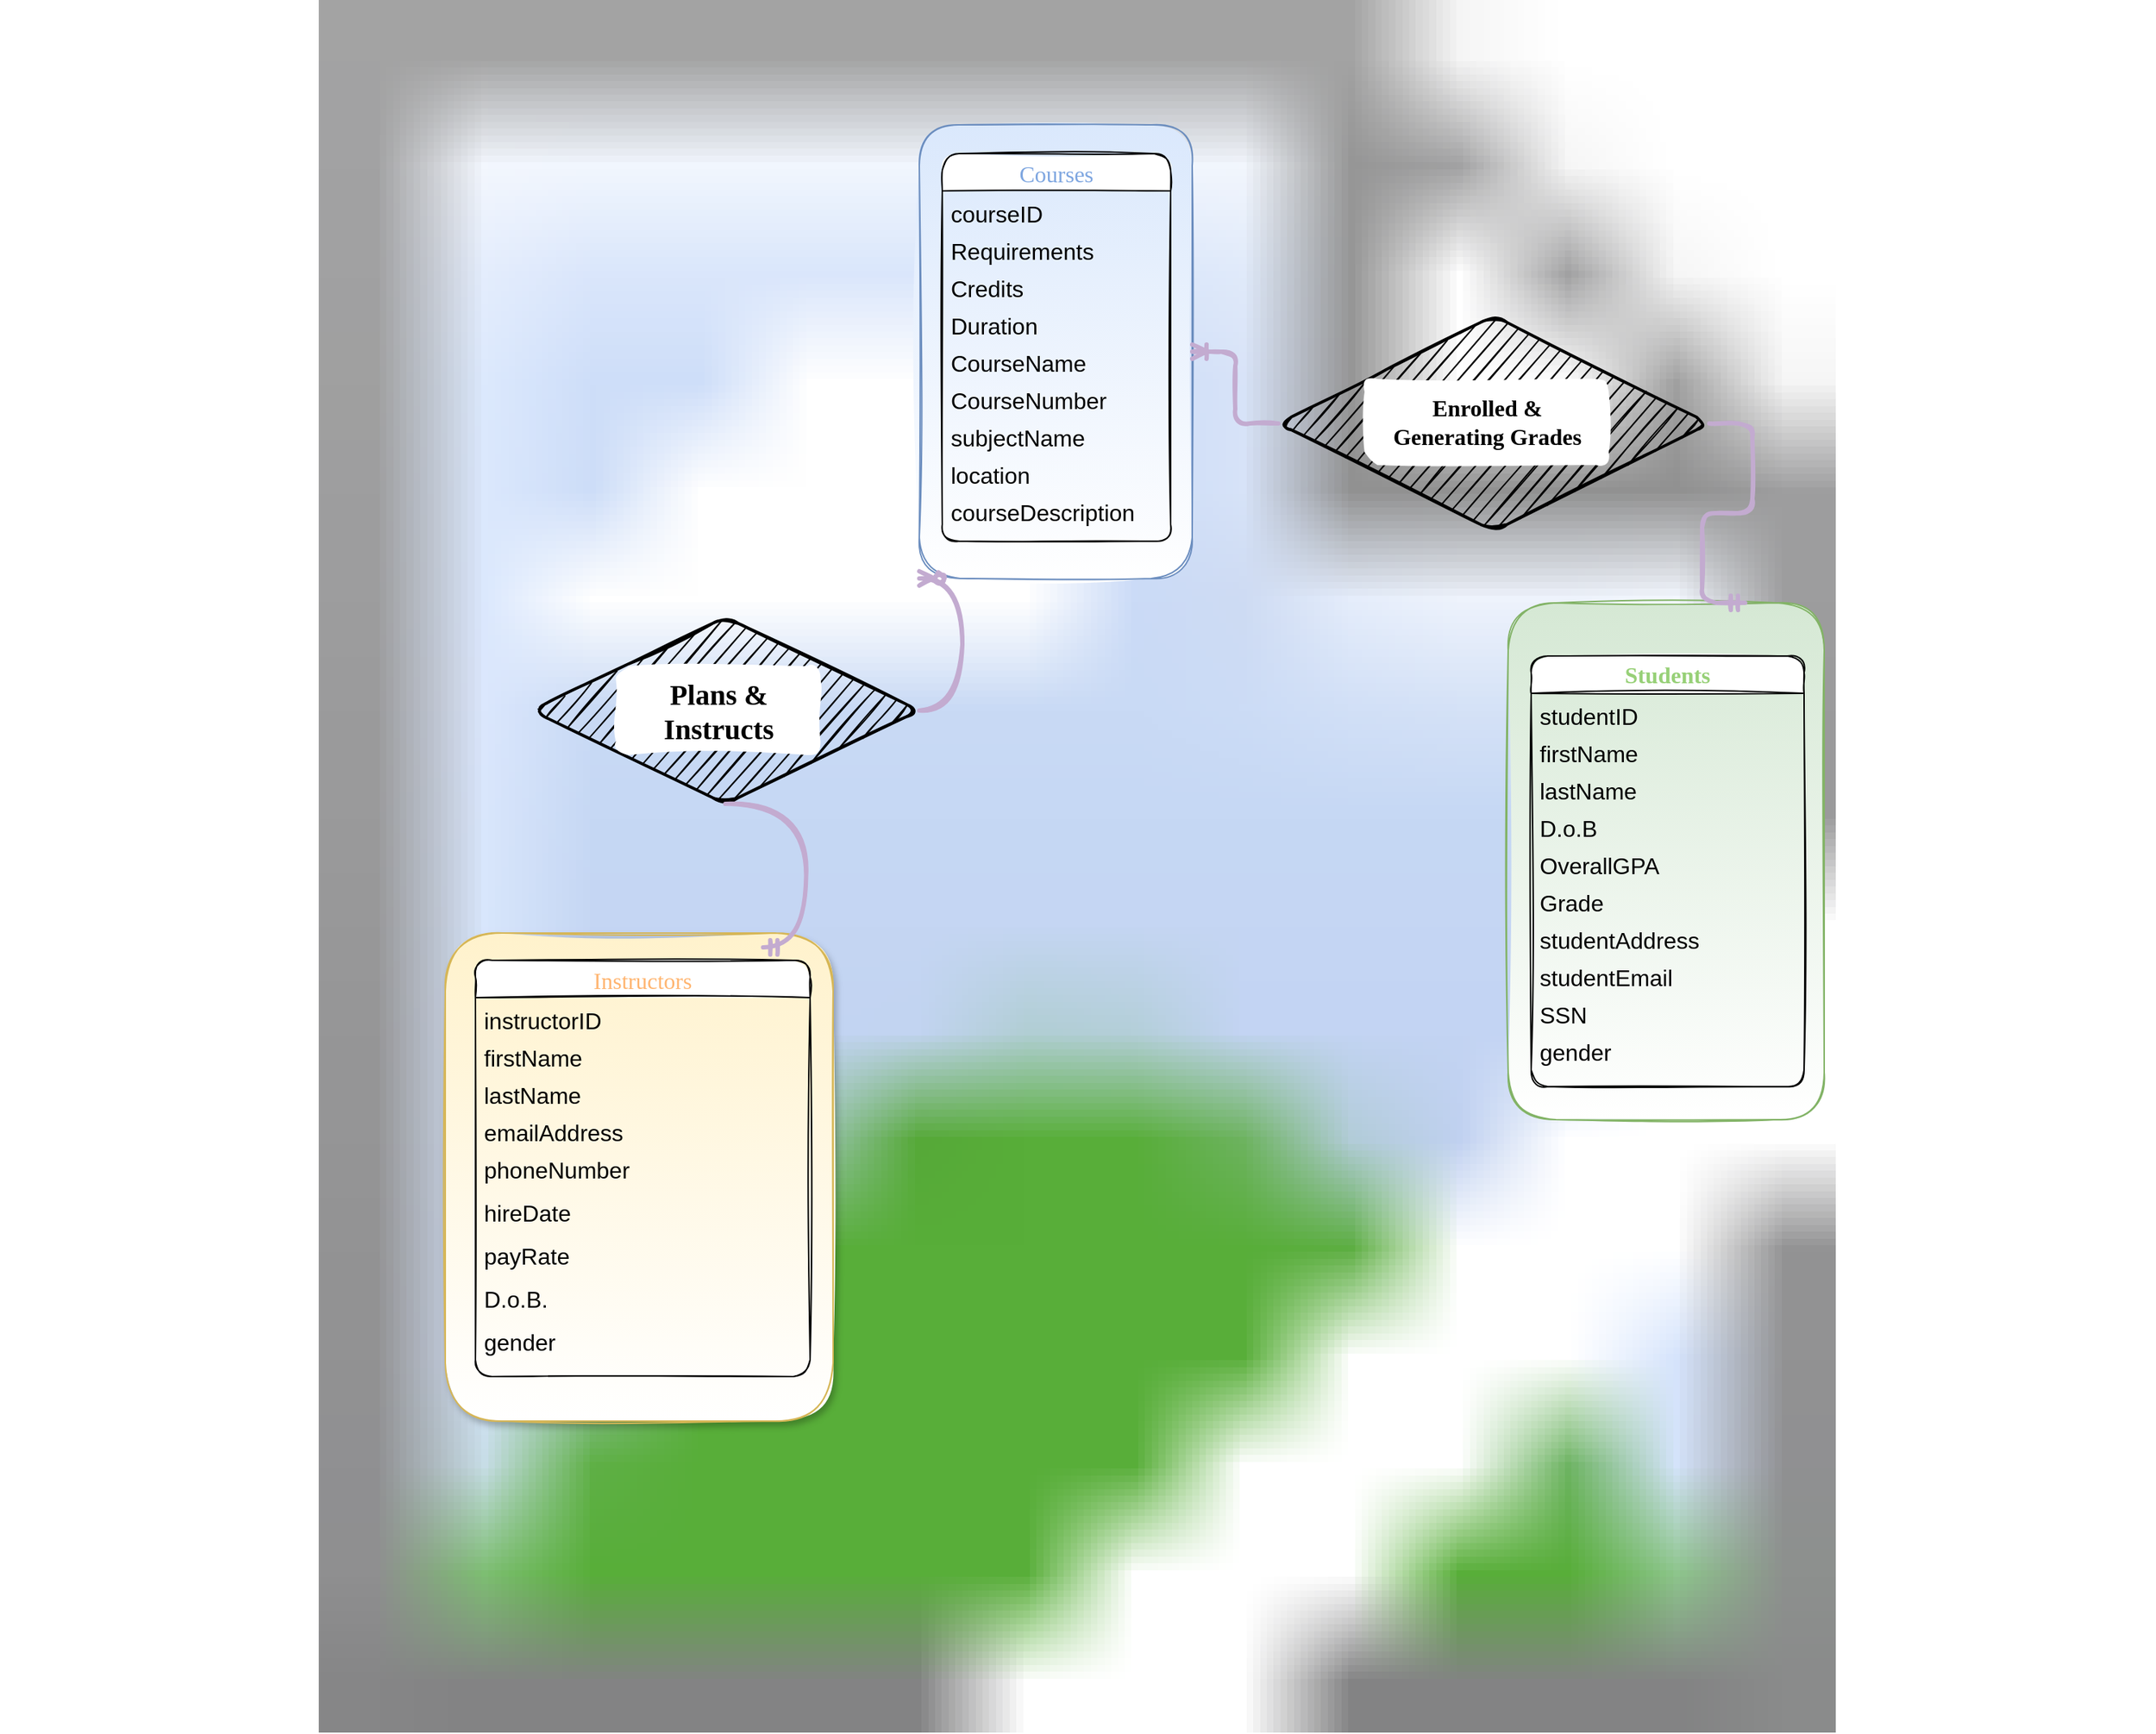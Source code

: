 <mxfile version="14.6.12" type="github">
  <diagram id="R2lEEEUBdFMjLlhIrx00" name="Page-1">
    <mxGraphModel dx="1837" dy="1037" grid="1" gridSize="10" guides="1" tooltips="1" connect="0" arrows="1" fold="1" page="1" pageScale="1" pageWidth="1700" pageHeight="1100" background="#FFFFFF" backgroundImage="{&quot;src&quot;:&quot;https://image.shutterstock.com/z/stock-vector-a-bench-by-the-sea-seascape-sketch-236190847.jpg&quot;,&quot;width&quot;:&quot;1500&quot;,&quot;height&quot;:&quot;1207&quot;}" math="0" shadow="0" extFonts="Permanent Marker^https://fonts.googleapis.com/css?family=Permanent+Marker">
      <root>
        <mxCell id="0" />
        <mxCell id="1" parent="0" />
        <mxCell id="lSunpXwLb6LYgpx-9WlG-1" value="" style="whiteSpace=wrap;html=1;fillColor=#d5e8d4;strokeColor=#82b366;sketch=1;rounded=1;fillStyle=solid;gradientColor=#ffffff;fontSize=16;" vertex="1" parent="1">
          <mxGeometry x="1050" y="420" width="220" height="360" as="geometry" />
        </mxCell>
        <mxCell id="lSunpXwLb6LYgpx-9WlG-2" value="" style="whiteSpace=wrap;html=1;fillColor=#fff2cc;strokeColor=#d6b656;sketch=1;rounded=1;fillStyle=solid;gradientColor=#ffffff;shadow=1;fontSize=16;" vertex="1" parent="1">
          <mxGeometry x="310" y="650" width="270" height="340" as="geometry" />
        </mxCell>
        <mxCell id="lSunpXwLb6LYgpx-9WlG-3" value="" style="whiteSpace=wrap;html=1;fillColor=#dae8fc;strokeColor=#6c8ebf;sketch=1;rounded=1;fillStyle=solid;gradientColor=#ffffff;fontSize=16;" vertex="1" parent="1">
          <mxGeometry x="640" y="87.03" width="190" height="315.93" as="geometry" />
        </mxCell>
        <mxCell id="lSunpXwLb6LYgpx-9WlG-4" value="Courses" style="swimlane;fontStyle=0;childLayout=stackLayout;horizontal=1;startSize=26;horizontalStack=0;resizeParent=1;resizeParentMax=0;resizeLast=0;collapsible=1;marginBottom=0;sketch=1;rounded=1;fontFamily=Permanent Marker;fontSource=https%3A%2F%2Ffonts.googleapis.com%2Fcss%3Ffamily%3DPermanent%2BMarker;fontColor=#7EA6E0;fontSize=16;" vertex="1" parent="1">
          <mxGeometry x="656" y="107.03" width="159" height="270" as="geometry" />
        </mxCell>
        <mxCell id="lSunpXwLb6LYgpx-9WlG-5" value="courseID" style="text;strokeColor=none;fillColor=none;align=left;verticalAlign=top;spacingLeft=4;spacingRight=4;overflow=hidden;rotatable=0;points=[[0,0.5],[1,0.5]];portConstraint=eastwest;sketch=1;rounded=1;fontSize=16;" vertex="1" parent="lSunpXwLb6LYgpx-9WlG-4">
          <mxGeometry y="26" width="159" height="26" as="geometry" />
        </mxCell>
        <mxCell id="lSunpXwLb6LYgpx-9WlG-6" value="Requirements" style="text;strokeColor=none;fillColor=none;align=left;verticalAlign=top;spacingLeft=4;spacingRight=4;overflow=hidden;rotatable=0;points=[[0,0.5],[1,0.5]];portConstraint=eastwest;sketch=1;rounded=1;fontSize=16;" vertex="1" parent="lSunpXwLb6LYgpx-9WlG-4">
          <mxGeometry y="52" width="159" height="26" as="geometry" />
        </mxCell>
        <mxCell id="lSunpXwLb6LYgpx-9WlG-7" value="Credits" style="text;strokeColor=none;fillColor=none;align=left;verticalAlign=top;spacingLeft=4;spacingRight=4;overflow=hidden;rotatable=0;points=[[0,0.5],[1,0.5]];portConstraint=eastwest;sketch=1;rounded=1;fontSize=16;" vertex="1" parent="lSunpXwLb6LYgpx-9WlG-4">
          <mxGeometry y="78" width="159" height="26" as="geometry" />
        </mxCell>
        <mxCell id="lSunpXwLb6LYgpx-9WlG-28" value="Duration" style="text;strokeColor=none;fillColor=none;align=left;verticalAlign=top;spacingLeft=4;spacingRight=4;overflow=hidden;rotatable=0;points=[[0,0.5],[1,0.5]];portConstraint=eastwest;sketch=1;rounded=1;fontSize=16;" vertex="1" parent="lSunpXwLb6LYgpx-9WlG-4">
          <mxGeometry y="104" width="159" height="26" as="geometry" />
        </mxCell>
        <mxCell id="lSunpXwLb6LYgpx-9WlG-29" value="CourseName" style="text;strokeColor=none;fillColor=none;align=left;verticalAlign=top;spacingLeft=4;spacingRight=4;overflow=hidden;rotatable=0;points=[[0,0.5],[1,0.5]];portConstraint=eastwest;sketch=1;rounded=1;fontSize=16;" vertex="1" parent="lSunpXwLb6LYgpx-9WlG-4">
          <mxGeometry y="130" width="159" height="26" as="geometry" />
        </mxCell>
        <mxCell id="lSunpXwLb6LYgpx-9WlG-35" value="CourseNumber" style="text;strokeColor=none;fillColor=none;align=left;verticalAlign=top;spacingLeft=4;spacingRight=4;overflow=hidden;rotatable=0;points=[[0,0.5],[1,0.5]];portConstraint=eastwest;sketch=1;rounded=1;fontSize=16;" vertex="1" parent="lSunpXwLb6LYgpx-9WlG-4">
          <mxGeometry y="156" width="159" height="26" as="geometry" />
        </mxCell>
        <mxCell id="lSunpXwLb6LYgpx-9WlG-38" value="subjectName" style="text;strokeColor=none;fillColor=none;align=left;verticalAlign=top;spacingLeft=4;spacingRight=4;overflow=hidden;rotatable=0;points=[[0,0.5],[1,0.5]];portConstraint=eastwest;sketch=1;rounded=1;fontSize=16;" vertex="1" parent="lSunpXwLb6LYgpx-9WlG-4">
          <mxGeometry y="182" width="159" height="26" as="geometry" />
        </mxCell>
        <mxCell id="lSunpXwLb6LYgpx-9WlG-65" value="location" style="text;strokeColor=none;fillColor=none;align=left;verticalAlign=top;spacingLeft=4;spacingRight=4;overflow=hidden;rotatable=0;points=[[0,0.5],[1,0.5]];portConstraint=eastwest;sketch=1;rounded=1;fontSize=16;" vertex="1" parent="lSunpXwLb6LYgpx-9WlG-4">
          <mxGeometry y="208" width="159" height="26" as="geometry" />
        </mxCell>
        <mxCell id="lSunpXwLb6LYgpx-9WlG-66" value="courseDescription" style="text;strokeColor=none;fillColor=none;align=left;verticalAlign=top;spacingLeft=4;spacingRight=4;overflow=hidden;rotatable=0;points=[[0,0.5],[1,0.5]];portConstraint=eastwest;sketch=1;rounded=1;fontSize=16;" vertex="1" parent="lSunpXwLb6LYgpx-9WlG-4">
          <mxGeometry y="234" width="159" height="36" as="geometry" />
        </mxCell>
        <mxCell id="lSunpXwLb6LYgpx-9WlG-10" value="Students" style="swimlane;fontStyle=1;childLayout=stackLayout;horizontal=1;startSize=26;horizontalStack=0;resizeParent=1;resizeParentMax=0;resizeLast=0;collapsible=1;marginBottom=0;sketch=1;rounded=1;fontFamily=Permanent Marker;fontSource=https%3A%2F%2Ffonts.googleapis.com%2Fcss%3Ffamily%3DPermanent%2BMarker;fontColor=#97D077;fontSize=16;whiteSpace=wrap;" vertex="1" parent="1">
          <mxGeometry x="1066" y="457" width="190" height="300" as="geometry" />
        </mxCell>
        <mxCell id="lSunpXwLb6LYgpx-9WlG-11" value="studentID" style="text;strokeColor=none;fillColor=none;align=left;verticalAlign=top;spacingLeft=4;spacingRight=4;overflow=hidden;rotatable=0;points=[[0,0.5],[1,0.5]];portConstraint=eastwest;sketch=1;rounded=1;fontSize=16;" vertex="1" parent="lSunpXwLb6LYgpx-9WlG-10">
          <mxGeometry y="26" width="190" height="26" as="geometry" />
        </mxCell>
        <mxCell id="lSunpXwLb6LYgpx-9WlG-12" value="firstName" style="text;strokeColor=none;fillColor=none;align=left;verticalAlign=top;spacingLeft=4;spacingRight=4;overflow=hidden;rotatable=0;points=[[0,0.5],[1,0.5]];portConstraint=eastwest;sketch=1;rounded=1;fontSize=16;" vertex="1" parent="lSunpXwLb6LYgpx-9WlG-10">
          <mxGeometry y="52" width="190" height="26" as="geometry" />
        </mxCell>
        <mxCell id="lSunpXwLb6LYgpx-9WlG-13" value="lastName" style="text;strokeColor=none;fillColor=none;align=left;verticalAlign=top;spacingLeft=4;spacingRight=4;overflow=hidden;rotatable=0;points=[[0,0.5],[1,0.5]];portConstraint=eastwest;sketch=1;rounded=1;fontSize=16;" vertex="1" parent="lSunpXwLb6LYgpx-9WlG-10">
          <mxGeometry y="78" width="190" height="26" as="geometry" />
        </mxCell>
        <mxCell id="lSunpXwLb6LYgpx-9WlG-32" value="D.o.B" style="text;strokeColor=none;fillColor=none;align=left;verticalAlign=top;spacingLeft=4;spacingRight=4;overflow=hidden;rotatable=0;points=[[0,0.5],[1,0.5]];portConstraint=eastwest;sketch=1;rounded=1;fontSize=16;" vertex="1" parent="lSunpXwLb6LYgpx-9WlG-10">
          <mxGeometry y="104" width="190" height="26" as="geometry" />
        </mxCell>
        <mxCell id="lSunpXwLb6LYgpx-9WlG-33" value="OverallGPA" style="text;strokeColor=none;fillColor=none;align=left;verticalAlign=top;spacingLeft=4;spacingRight=4;overflow=hidden;rotatable=0;points=[[0,0.5],[1,0.5]];portConstraint=eastwest;sketch=1;rounded=1;fontSize=16;" vertex="1" parent="lSunpXwLb6LYgpx-9WlG-10">
          <mxGeometry y="130" width="190" height="26" as="geometry" />
        </mxCell>
        <mxCell id="lSunpXwLb6LYgpx-9WlG-34" value="Grade" style="text;strokeColor=none;fillColor=none;align=left;verticalAlign=top;spacingLeft=4;spacingRight=4;overflow=hidden;rotatable=0;points=[[0,0.5],[1,0.5]];portConstraint=eastwest;sketch=1;rounded=1;fontSize=16;" vertex="1" parent="lSunpXwLb6LYgpx-9WlG-10">
          <mxGeometry y="156" width="190" height="26" as="geometry" />
        </mxCell>
        <mxCell id="lSunpXwLb6LYgpx-9WlG-36" value="studentAddress" style="text;strokeColor=none;fillColor=none;align=left;verticalAlign=top;spacingLeft=4;spacingRight=4;overflow=hidden;rotatable=0;points=[[0,0.5],[1,0.5]];portConstraint=eastwest;sketch=1;rounded=1;fontSize=16;" vertex="1" parent="lSunpXwLb6LYgpx-9WlG-10">
          <mxGeometry y="182" width="190" height="26" as="geometry" />
        </mxCell>
        <mxCell id="lSunpXwLb6LYgpx-9WlG-67" value="studentEmail" style="text;strokeColor=none;fillColor=none;align=left;verticalAlign=top;spacingLeft=4;spacingRight=4;overflow=hidden;rotatable=0;points=[[0,0.5],[1,0.5]];portConstraint=eastwest;sketch=1;rounded=1;fontSize=16;" vertex="1" parent="lSunpXwLb6LYgpx-9WlG-10">
          <mxGeometry y="208" width="190" height="26" as="geometry" />
        </mxCell>
        <mxCell id="lSunpXwLb6LYgpx-9WlG-68" value="SSN" style="text;strokeColor=none;fillColor=none;align=left;verticalAlign=top;spacingLeft=4;spacingRight=4;overflow=hidden;rotatable=0;points=[[0,0.5],[1,0.5]];portConstraint=eastwest;sketch=1;rounded=1;fontSize=16;" vertex="1" parent="lSunpXwLb6LYgpx-9WlG-10">
          <mxGeometry y="234" width="190" height="26" as="geometry" />
        </mxCell>
        <mxCell id="lSunpXwLb6LYgpx-9WlG-37" value="gender" style="text;strokeColor=none;fillColor=none;align=left;verticalAlign=top;spacingLeft=4;spacingRight=4;overflow=hidden;rotatable=0;points=[[0,0.5],[1,0.5]];portConstraint=eastwest;sketch=1;rounded=1;fontSize=16;" vertex="1" parent="lSunpXwLb6LYgpx-9WlG-10">
          <mxGeometry y="260" width="190" height="40" as="geometry" />
        </mxCell>
        <mxCell id="lSunpXwLb6LYgpx-9WlG-15" value="Instructors" style="swimlane;fontStyle=0;childLayout=stackLayout;horizontal=1;startSize=26;horizontalStack=0;resizeParent=1;resizeParentMax=0;resizeLast=0;collapsible=1;marginBottom=0;sketch=1;rounded=1;fontFamily=Permanent Marker;fontSource=https%3A%2F%2Ffonts.googleapis.com%2Fcss%3Ffamily%3DPermanent%2BMarker;fontColor=#FFB570;fontSize=16;" vertex="1" parent="1">
          <mxGeometry x="331" y="669" width="233" height="290" as="geometry" />
        </mxCell>
        <mxCell id="lSunpXwLb6LYgpx-9WlG-16" value="instructorID" style="text;strokeColor=none;fillColor=none;align=left;verticalAlign=top;spacingLeft=4;spacingRight=4;overflow=hidden;rotatable=0;points=[[0,0.5],[1,0.5]];portConstraint=eastwest;sketch=1;rounded=1;fontSize=16;" vertex="1" parent="lSunpXwLb6LYgpx-9WlG-15">
          <mxGeometry y="26" width="233" height="26" as="geometry" />
        </mxCell>
        <mxCell id="lSunpXwLb6LYgpx-9WlG-17" value="firstName" style="text;strokeColor=none;fillColor=none;align=left;verticalAlign=top;spacingLeft=4;spacingRight=4;overflow=hidden;rotatable=0;points=[[0,0.5],[1,0.5]];portConstraint=eastwest;sketch=1;rounded=1;fontSize=16;" vertex="1" parent="lSunpXwLb6LYgpx-9WlG-15">
          <mxGeometry y="52" width="233" height="26" as="geometry" />
        </mxCell>
        <mxCell id="lSunpXwLb6LYgpx-9WlG-18" value="lastName" style="text;strokeColor=none;fillColor=none;align=left;verticalAlign=top;spacingLeft=4;spacingRight=4;overflow=hidden;rotatable=0;points=[[0,0.5],[1,0.5]];portConstraint=eastwest;sketch=1;rounded=1;fontSize=16;" vertex="1" parent="lSunpXwLb6LYgpx-9WlG-15">
          <mxGeometry y="78" width="233" height="26" as="geometry" />
        </mxCell>
        <mxCell id="lSunpXwLb6LYgpx-9WlG-39" value="emailAddress" style="text;strokeColor=none;fillColor=none;align=left;verticalAlign=top;spacingLeft=4;spacingRight=4;overflow=hidden;rotatable=0;points=[[0,0.5],[1,0.5]];portConstraint=eastwest;sketch=1;rounded=1;fontSize=16;" vertex="1" parent="lSunpXwLb6LYgpx-9WlG-15">
          <mxGeometry y="104" width="233" height="26" as="geometry" />
        </mxCell>
        <mxCell id="lSunpXwLb6LYgpx-9WlG-40" value="phoneNumber" style="text;strokeColor=none;fillColor=none;align=left;verticalAlign=top;spacingLeft=4;spacingRight=4;overflow=hidden;rotatable=0;points=[[0,0.5],[1,0.5]];portConstraint=eastwest;sketch=1;rounded=1;fontSize=16;" vertex="1" parent="lSunpXwLb6LYgpx-9WlG-15">
          <mxGeometry y="130" width="233" height="30" as="geometry" />
        </mxCell>
        <mxCell id="lSunpXwLb6LYgpx-9WlG-54" value="hireDate" style="text;strokeColor=none;fillColor=none;align=left;verticalAlign=top;spacingLeft=4;spacingRight=4;overflow=hidden;rotatable=0;points=[[0,0.5],[1,0.5]];portConstraint=eastwest;sketch=1;rounded=1;fontSize=16;" vertex="1" parent="lSunpXwLb6LYgpx-9WlG-15">
          <mxGeometry y="160" width="233" height="30" as="geometry" />
        </mxCell>
        <mxCell id="lSunpXwLb6LYgpx-9WlG-55" value="payRate" style="text;strokeColor=none;fillColor=none;align=left;verticalAlign=top;spacingLeft=4;spacingRight=4;overflow=hidden;rotatable=0;points=[[0,0.5],[1,0.5]];portConstraint=eastwest;sketch=1;rounded=1;fontSize=16;" vertex="1" parent="lSunpXwLb6LYgpx-9WlG-15">
          <mxGeometry y="190" width="233" height="30" as="geometry" />
        </mxCell>
        <mxCell id="lSunpXwLb6LYgpx-9WlG-69" value="D.o.B." style="text;strokeColor=none;fillColor=none;align=left;verticalAlign=top;spacingLeft=4;spacingRight=4;overflow=hidden;rotatable=0;points=[[0,0.5],[1,0.5]];portConstraint=eastwest;sketch=1;rounded=1;fontSize=16;" vertex="1" parent="lSunpXwLb6LYgpx-9WlG-15">
          <mxGeometry y="220" width="233" height="30" as="geometry" />
        </mxCell>
        <mxCell id="lSunpXwLb6LYgpx-9WlG-56" value="gender" style="text;strokeColor=none;fillColor=none;align=left;verticalAlign=top;spacingLeft=4;spacingRight=4;overflow=hidden;rotatable=0;points=[[0,0.5],[1,0.5]];portConstraint=eastwest;sketch=1;rounded=1;fontSize=16;" vertex="1" parent="lSunpXwLb6LYgpx-9WlG-15">
          <mxGeometry y="250" width="233" height="40" as="geometry" />
        </mxCell>
        <mxCell id="lSunpXwLb6LYgpx-9WlG-23" value="" style="edgeStyle=entityRelationEdgeStyle;fontSize=12;html=1;endArrow=ERzeroToMany;startArrow=none;jumpStyle=none;curved=1;exitX=1;exitY=0.5;exitDx=0;exitDy=0;entryX=0;entryY=1;entryDx=0;entryDy=0;sketch=1;strokeWidth=3;strokeColor=#C3ABD0;" edge="1" parent="1" source="lSunpXwLb6LYgpx-9WlG-44" target="lSunpXwLb6LYgpx-9WlG-3">
          <mxGeometry width="100" height="100" relative="1" as="geometry">
            <mxPoint x="571.25" y="485" as="sourcePoint" />
            <mxPoint x="526.25" y="410" as="targetPoint" />
          </mxGeometry>
        </mxCell>
        <mxCell id="lSunpXwLb6LYgpx-9WlG-27" value="" style="edgeStyle=entityRelationEdgeStyle;fontSize=12;html=1;endArrow=ERoneToMany;startArrow=none;entryX=1;entryY=0.5;entryDx=0;entryDy=0;exitX=0;exitY=0.5;exitDx=0;exitDy=0;sketch=1;strokeWidth=3;strokeColor=#C3ABD0;" edge="1" parent="1" source="lSunpXwLb6LYgpx-9WlG-41" target="lSunpXwLb6LYgpx-9WlG-3">
          <mxGeometry width="100" height="100" relative="1" as="geometry">
            <mxPoint x="721.25" y="160" as="sourcePoint" />
            <mxPoint x="846.25" y="260" as="targetPoint" />
          </mxGeometry>
        </mxCell>
        <mxCell id="lSunpXwLb6LYgpx-9WlG-41" value="" style="rhombus;whiteSpace=wrap;html=1;strokeWidth=2;fillWeight=-1;hachureGap=8;fillStyle=hachure;sketch=1;rounded=1;fontFamily=Permanent Marker;fontSource=https%3A%2F%2Ffonts.googleapis.com%2Fcss%3Ffamily%3DPermanent%2BMarker;fontColor=#FFB570;fillColor=#000000;fontSize=11;" vertex="1" parent="1">
          <mxGeometry x="890" y="220" width="300" height="150" as="geometry" />
        </mxCell>
        <mxCell id="lSunpXwLb6LYgpx-9WlG-42" value="" style="edgeStyle=entityRelationEdgeStyle;fontSize=12;html=1;endArrow=none;startArrow=ERmandOne;entryX=1;entryY=0.5;entryDx=0;entryDy=0;exitX=0.75;exitY=0;exitDx=0;exitDy=0;sketch=1;strokeWidth=3;strokeColor=#C3ABD0;" edge="1" parent="1" source="lSunpXwLb6LYgpx-9WlG-1" target="lSunpXwLb6LYgpx-9WlG-41">
          <mxGeometry width="100" height="100" relative="1" as="geometry">
            <mxPoint x="861.25" y="30" as="sourcePoint" />
            <mxPoint x="591.25" y="110" as="targetPoint" />
          </mxGeometry>
        </mxCell>
        <mxCell id="lSunpXwLb6LYgpx-9WlG-43" value="&lt;font color=&quot;#000000&quot; style=&quot;font-size: 16px&quot;&gt;Enrolled &amp;amp; &lt;br&gt;Generating Grades&lt;/font&gt;" style="text;strokeColor=none;html=1;fontSize=11;fontStyle=1;verticalAlign=middle;align=center;rounded=1;sketch=1;fontFamily=Permanent Marker;fontSource=https%3A%2F%2Ffonts.googleapis.com%2Fcss%3Ffamily%3DPermanent%2BMarker;fontColor=#FFB570;fillColor=#ffffff;fillStyle=auto;" vertex="1" parent="1">
          <mxGeometry x="950" y="264" width="170" height="60" as="geometry" />
        </mxCell>
        <mxCell id="lSunpXwLb6LYgpx-9WlG-44" value="" style="rhombus;whiteSpace=wrap;html=1;rounded=1;fontFamily=Permanent Marker;fontSource=https%3A%2F%2Ffonts.googleapis.com%2Fcss%3Ffamily%3DPermanent%2BMarker;fontColor=#FFB570;strokeWidth=2;fillColor=#000000;sketch=1;fillWeight=-1;hachureGap=8;fillStyle=hachure;" vertex="1" parent="1">
          <mxGeometry x="370" y="430" width="270" height="130" as="geometry" />
        </mxCell>
        <mxCell id="lSunpXwLb6LYgpx-9WlG-46" value="" style="edgeStyle=entityRelationEdgeStyle;fontSize=12;html=1;endArrow=none;startArrow=ERmandOne;jumpStyle=none;curved=1;exitX=1;exitY=0;exitDx=0;exitDy=0;entryX=0.5;entryY=1;entryDx=0;entryDy=0;sketch=1;strokeWidth=3;strokeColor=#C3ABD0;" edge="1" parent="1" target="lSunpXwLb6LYgpx-9WlG-44">
          <mxGeometry width="100" height="100" relative="1" as="geometry">
            <mxPoint x="531.25" y="660" as="sourcePoint" />
            <mxPoint x="441.25" y="550" as="targetPoint" />
          </mxGeometry>
        </mxCell>
        <mxCell id="lSunpXwLb6LYgpx-9WlG-47" value="&lt;font color=&quot;#000000&quot; style=&quot;font-size: 20px;&quot;&gt;Plans &amp;amp; Instructs&lt;/font&gt;" style="whiteSpace=wrap;html=1;rounded=1;fontFamily=Permanent Marker;fontSource=https%3A%2F%2Ffonts.googleapis.com%2Fcss%3Ffamily%3DPermanent%2BMarker;fontSize=20;fontColor=#FFB570;fontStyle=1;strokeColor=none;sketch=1;" vertex="1" parent="1">
          <mxGeometry x="428.75" y="464.07" width="142.5" height="61.87" as="geometry" />
        </mxCell>
      </root>
    </mxGraphModel>
  </diagram>
</mxfile>
